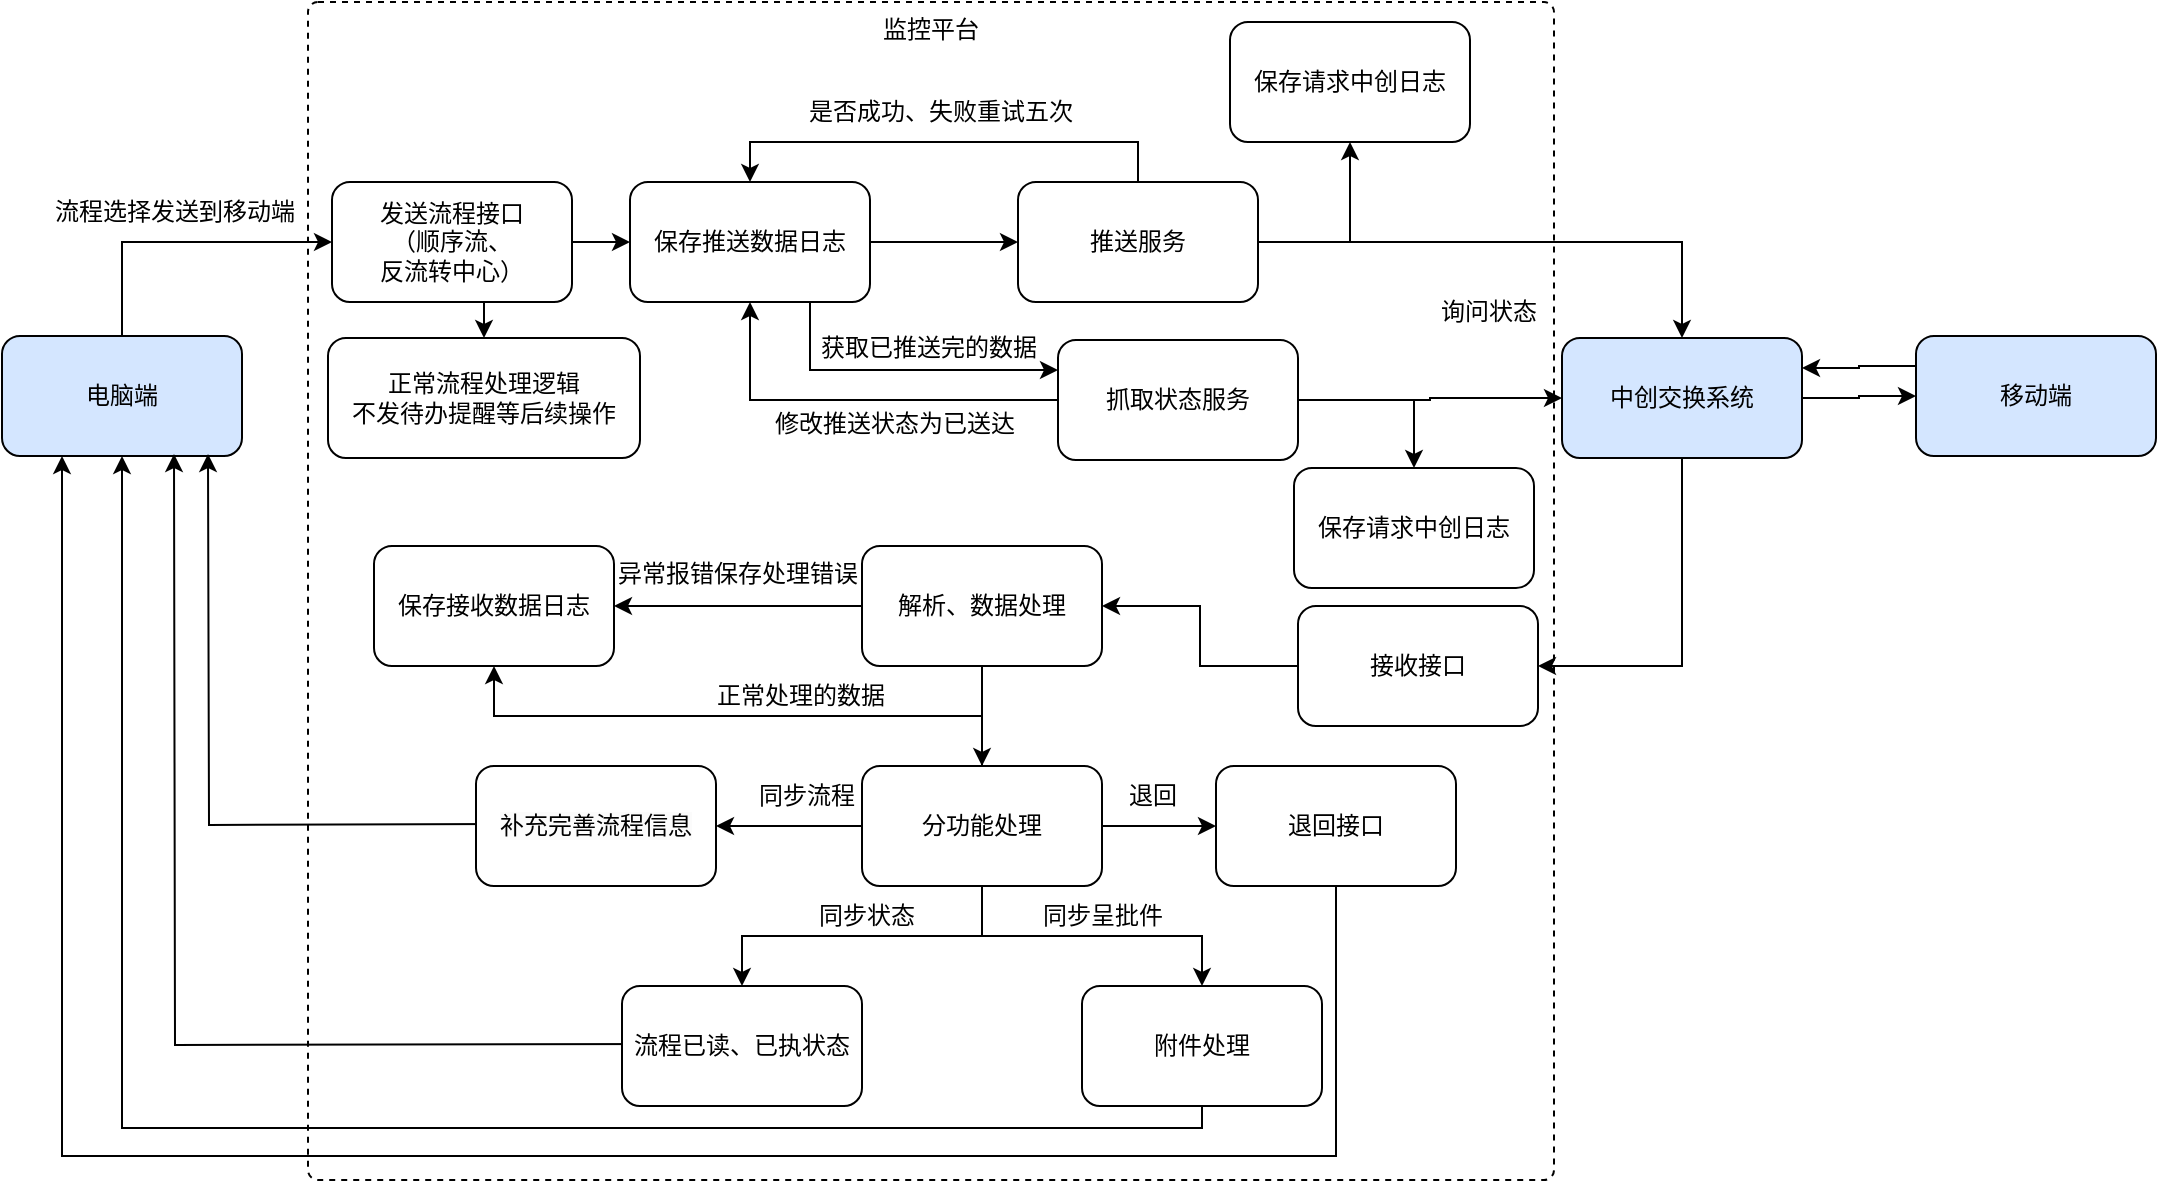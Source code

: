 <mxfile version="23.1.5" type="github">
  <diagram name="Page-1" id="197159a0-c6a4-9194-75a8-e4174976684c">
    <mxGraphModel dx="2298" dy="-221" grid="0" gridSize="10" guides="0" tooltips="1" connect="1" arrows="1" fold="1" page="1" pageScale="1.5" pageWidth="1169" pageHeight="826" background="none" math="0" shadow="0">
      <root>
        <mxCell id="0" style=";html=1;" />
        <mxCell id="1" style=";html=1;" parent="0" />
        <mxCell id="gbWEveyItr_fQbQ7YyOv-2" value="监控平台" style="html=1;align=center;verticalAlign=top;rounded=1;absoluteArcSize=1;arcSize=10;dashed=1;whiteSpace=wrap;" vertex="1" parent="1">
          <mxGeometry x="425" y="1440" width="623" height="589" as="geometry" />
        </mxCell>
        <mxCell id="gbWEveyItr_fQbQ7YyOv-3" style="edgeStyle=orthogonalEdgeStyle;rounded=0;orthogonalLoop=1;jettySize=auto;html=1;exitX=1;exitY=0.5;exitDx=0;exitDy=0;entryX=0;entryY=0.5;entryDx=0;entryDy=0;" edge="1" parent="1" source="gbWEveyItr_fQbQ7YyOv-5" target="gbWEveyItr_fQbQ7YyOv-10">
          <mxGeometry relative="1" as="geometry" />
        </mxCell>
        <mxCell id="gbWEveyItr_fQbQ7YyOv-4" style="edgeStyle=orthogonalEdgeStyle;rounded=0;orthogonalLoop=1;jettySize=auto;html=1;exitX=0.5;exitY=1;exitDx=0;exitDy=0;entryX=0.5;entryY=0;entryDx=0;entryDy=0;" edge="1" parent="1" source="gbWEveyItr_fQbQ7YyOv-5" target="gbWEveyItr_fQbQ7YyOv-58">
          <mxGeometry relative="1" as="geometry" />
        </mxCell>
        <mxCell id="gbWEveyItr_fQbQ7YyOv-5" value="发送流程接口&lt;br&gt;（顺序流、&lt;br&gt;反流转中心）" style="rounded=1;whiteSpace=wrap;html=1;" vertex="1" parent="1">
          <mxGeometry x="437" y="1530" width="120" height="60" as="geometry" />
        </mxCell>
        <mxCell id="gbWEveyItr_fQbQ7YyOv-6" style="edgeStyle=orthogonalEdgeStyle;rounded=0;orthogonalLoop=1;jettySize=auto;html=1;exitX=0.5;exitY=0;exitDx=0;exitDy=0;entryX=0;entryY=0.5;entryDx=0;entryDy=0;" edge="1" parent="1" source="gbWEveyItr_fQbQ7YyOv-7" target="gbWEveyItr_fQbQ7YyOv-5">
          <mxGeometry relative="1" as="geometry" />
        </mxCell>
        <mxCell id="gbWEveyItr_fQbQ7YyOv-7" value="电脑端" style="rounded=1;whiteSpace=wrap;html=1;fillColor=#D4E6FF;" vertex="1" parent="1">
          <mxGeometry x="272" y="1607" width="120" height="60" as="geometry" />
        </mxCell>
        <mxCell id="gbWEveyItr_fQbQ7YyOv-8" style="edgeStyle=orthogonalEdgeStyle;rounded=0;orthogonalLoop=1;jettySize=auto;html=1;exitX=1;exitY=0.5;exitDx=0;exitDy=0;entryX=0;entryY=0.5;entryDx=0;entryDy=0;" edge="1" parent="1" source="gbWEveyItr_fQbQ7YyOv-10" target="gbWEveyItr_fQbQ7YyOv-14">
          <mxGeometry relative="1" as="geometry" />
        </mxCell>
        <mxCell id="gbWEveyItr_fQbQ7YyOv-9" style="edgeStyle=orthogonalEdgeStyle;rounded=0;orthogonalLoop=1;jettySize=auto;html=1;exitX=0.75;exitY=1;exitDx=0;exitDy=0;entryX=0;entryY=0.25;entryDx=0;entryDy=0;" edge="1" parent="1" source="gbWEveyItr_fQbQ7YyOv-10" target="gbWEveyItr_fQbQ7YyOv-31">
          <mxGeometry relative="1" as="geometry" />
        </mxCell>
        <mxCell id="gbWEveyItr_fQbQ7YyOv-10" value="保存推送数据日志" style="rounded=1;whiteSpace=wrap;html=1;" vertex="1" parent="1">
          <mxGeometry x="586" y="1530" width="120" height="60" as="geometry" />
        </mxCell>
        <mxCell id="gbWEveyItr_fQbQ7YyOv-11" style="edgeStyle=orthogonalEdgeStyle;rounded=0;orthogonalLoop=1;jettySize=auto;html=1;exitX=1;exitY=0.5;exitDx=0;exitDy=0;entryX=0.5;entryY=1;entryDx=0;entryDy=0;" edge="1" parent="1" source="gbWEveyItr_fQbQ7YyOv-14" target="gbWEveyItr_fQbQ7YyOv-27">
          <mxGeometry relative="1" as="geometry" />
        </mxCell>
        <mxCell id="gbWEveyItr_fQbQ7YyOv-12" style="edgeStyle=orthogonalEdgeStyle;rounded=0;orthogonalLoop=1;jettySize=auto;html=1;exitX=0.5;exitY=0;exitDx=0;exitDy=0;entryX=0.5;entryY=0;entryDx=0;entryDy=0;" edge="1" parent="1" source="gbWEveyItr_fQbQ7YyOv-14" target="gbWEveyItr_fQbQ7YyOv-10">
          <mxGeometry relative="1" as="geometry" />
        </mxCell>
        <mxCell id="gbWEveyItr_fQbQ7YyOv-13" style="edgeStyle=orthogonalEdgeStyle;rounded=0;orthogonalLoop=1;jettySize=auto;html=1;exitX=1;exitY=0.5;exitDx=0;exitDy=0;entryX=0.5;entryY=0;entryDx=0;entryDy=0;" edge="1" parent="1" source="gbWEveyItr_fQbQ7YyOv-14" target="gbWEveyItr_fQbQ7YyOv-17">
          <mxGeometry relative="1" as="geometry" />
        </mxCell>
        <mxCell id="gbWEveyItr_fQbQ7YyOv-14" value="推送服务" style="rounded=1;whiteSpace=wrap;html=1;" vertex="1" parent="1">
          <mxGeometry x="780" y="1530" width="120" height="60" as="geometry" />
        </mxCell>
        <mxCell id="gbWEveyItr_fQbQ7YyOv-15" style="edgeStyle=orthogonalEdgeStyle;rounded=0;orthogonalLoop=1;jettySize=auto;html=1;exitX=1;exitY=0.5;exitDx=0;exitDy=0;entryX=0;entryY=0.5;entryDx=0;entryDy=0;" edge="1" parent="1" source="gbWEveyItr_fQbQ7YyOv-17" target="gbWEveyItr_fQbQ7YyOv-55">
          <mxGeometry relative="1" as="geometry" />
        </mxCell>
        <mxCell id="gbWEveyItr_fQbQ7YyOv-16" style="edgeStyle=orthogonalEdgeStyle;rounded=0;orthogonalLoop=1;jettySize=auto;html=1;exitX=0.5;exitY=1;exitDx=0;exitDy=0;entryX=1;entryY=0.5;entryDx=0;entryDy=0;" edge="1" parent="1" source="gbWEveyItr_fQbQ7YyOv-17" target="gbWEveyItr_fQbQ7YyOv-19">
          <mxGeometry relative="1" as="geometry" />
        </mxCell>
        <mxCell id="gbWEveyItr_fQbQ7YyOv-17" value="中创交换系统" style="rounded=1;whiteSpace=wrap;html=1;fillColor=#D4E6FF;" vertex="1" parent="1">
          <mxGeometry x="1052" y="1608" width="120" height="60" as="geometry" />
        </mxCell>
        <mxCell id="gbWEveyItr_fQbQ7YyOv-18" style="edgeStyle=orthogonalEdgeStyle;rounded=0;orthogonalLoop=1;jettySize=auto;html=1;exitX=0;exitY=0.5;exitDx=0;exitDy=0;entryX=1;entryY=0.5;entryDx=0;entryDy=0;" edge="1" parent="1" source="gbWEveyItr_fQbQ7YyOv-19" target="gbWEveyItr_fQbQ7YyOv-23">
          <mxGeometry relative="1" as="geometry" />
        </mxCell>
        <mxCell id="gbWEveyItr_fQbQ7YyOv-19" value="接收接口" style="rounded=1;whiteSpace=wrap;html=1;" vertex="1" parent="1">
          <mxGeometry x="920" y="1742" width="120" height="60" as="geometry" />
        </mxCell>
        <mxCell id="gbWEveyItr_fQbQ7YyOv-20" value="流程选择发送到移动端" style="text;html=1;align=center;verticalAlign=middle;resizable=0;points=[];autosize=1;strokeColor=none;fillColor=none;" vertex="1" parent="1">
          <mxGeometry x="288" y="1530" width="140" height="30" as="geometry" />
        </mxCell>
        <mxCell id="gbWEveyItr_fQbQ7YyOv-21" style="edgeStyle=orthogonalEdgeStyle;rounded=0;orthogonalLoop=1;jettySize=auto;html=1;exitX=0.5;exitY=1;exitDx=0;exitDy=0;" edge="1" parent="1" source="gbWEveyItr_fQbQ7YyOv-23" target="gbWEveyItr_fQbQ7YyOv-43">
          <mxGeometry relative="1" as="geometry" />
        </mxCell>
        <mxCell id="gbWEveyItr_fQbQ7YyOv-22" style="edgeStyle=orthogonalEdgeStyle;rounded=0;orthogonalLoop=1;jettySize=auto;html=1;exitX=0;exitY=0.5;exitDx=0;exitDy=0;entryX=1;entryY=0.5;entryDx=0;entryDy=0;" edge="1" parent="1" source="gbWEveyItr_fQbQ7YyOv-23" target="gbWEveyItr_fQbQ7YyOv-56">
          <mxGeometry relative="1" as="geometry" />
        </mxCell>
        <mxCell id="gbWEveyItr_fQbQ7YyOv-23" value="解析、数据处理" style="rounded=1;whiteSpace=wrap;html=1;" vertex="1" parent="1">
          <mxGeometry x="702" y="1712" width="120" height="60" as="geometry" />
        </mxCell>
        <mxCell id="gbWEveyItr_fQbQ7YyOv-24" value="&lt;div style=&quot;text-align: center;&quot;&gt;&lt;span style=&quot;background-color: initial;&quot;&gt;异常报错保存处理错误&lt;/span&gt;&lt;/div&gt;" style="text;whiteSpace=wrap;html=1;" vertex="1" parent="1">
          <mxGeometry x="578" y="1712" width="147" height="40" as="geometry" />
        </mxCell>
        <mxCell id="gbWEveyItr_fQbQ7YyOv-25" style="edgeStyle=orthogonalEdgeStyle;rounded=0;orthogonalLoop=1;jettySize=auto;html=1;exitX=0;exitY=0.5;exitDx=0;exitDy=0;entryX=0.75;entryY=1;entryDx=0;entryDy=0;" edge="1" parent="1">
          <mxGeometry relative="1" as="geometry">
            <mxPoint x="522.0" y="1851" as="sourcePoint" />
            <mxPoint x="375" y="1666" as="targetPoint" />
          </mxGeometry>
        </mxCell>
        <mxCell id="gbWEveyItr_fQbQ7YyOv-26" value="&lt;span style=&quot;color: rgb(0, 0, 0); font-family: Helvetica; font-size: 12px; font-style: normal; font-variant-ligatures: normal; font-variant-caps: normal; font-weight: 400; letter-spacing: normal; orphans: 2; text-align: center; text-indent: 0px; text-transform: none; widows: 2; word-spacing: 0px; -webkit-text-stroke-width: 0px; background-color: rgb(251, 251, 251); text-decoration-thickness: initial; text-decoration-style: initial; text-decoration-color: initial; float: none; display: inline !important;&quot;&gt;补充完善流程信息&lt;/span&gt;" style="rounded=1;whiteSpace=wrap;html=1;" vertex="1" parent="1">
          <mxGeometry x="509" y="1822" width="120" height="60" as="geometry" />
        </mxCell>
        <mxCell id="gbWEveyItr_fQbQ7YyOv-27" value="保存请求中创&lt;span style=&quot;background-color: initial;&quot;&gt;日志&lt;/span&gt;" style="rounded=1;whiteSpace=wrap;html=1;" vertex="1" parent="1">
          <mxGeometry x="886" y="1450" width="120" height="60" as="geometry" />
        </mxCell>
        <mxCell id="gbWEveyItr_fQbQ7YyOv-28" style="edgeStyle=orthogonalEdgeStyle;rounded=0;orthogonalLoop=1;jettySize=auto;html=1;exitX=0;exitY=0.5;exitDx=0;exitDy=0;entryX=0.5;entryY=1;entryDx=0;entryDy=0;" edge="1" parent="1" source="gbWEveyItr_fQbQ7YyOv-31" target="gbWEveyItr_fQbQ7YyOv-10">
          <mxGeometry relative="1" as="geometry" />
        </mxCell>
        <mxCell id="gbWEveyItr_fQbQ7YyOv-29" style="edgeStyle=orthogonalEdgeStyle;rounded=0;orthogonalLoop=1;jettySize=auto;html=1;exitX=1;exitY=0.5;exitDx=0;exitDy=0;entryX=0.5;entryY=0;entryDx=0;entryDy=0;" edge="1" parent="1" source="gbWEveyItr_fQbQ7YyOv-31" target="gbWEveyItr_fQbQ7YyOv-36">
          <mxGeometry relative="1" as="geometry">
            <Array as="points">
              <mxPoint x="920" y="1656" />
              <mxPoint x="906" y="1656" />
              <mxPoint x="906" y="1639" />
              <mxPoint x="978" y="1639" />
            </Array>
          </mxGeometry>
        </mxCell>
        <mxCell id="gbWEveyItr_fQbQ7YyOv-30" style="edgeStyle=orthogonalEdgeStyle;rounded=0;orthogonalLoop=1;jettySize=auto;html=1;exitX=1;exitY=0.5;exitDx=0;exitDy=0;" edge="1" parent="1" source="gbWEveyItr_fQbQ7YyOv-31" target="gbWEveyItr_fQbQ7YyOv-17">
          <mxGeometry relative="1" as="geometry" />
        </mxCell>
        <mxCell id="gbWEveyItr_fQbQ7YyOv-31" value="抓取状态服务" style="rounded=1;whiteSpace=wrap;html=1;" vertex="1" parent="1">
          <mxGeometry x="800" y="1609" width="120" height="60" as="geometry" />
        </mxCell>
        <mxCell id="gbWEveyItr_fQbQ7YyOv-32" value="询问状态" style="text;html=1;align=center;verticalAlign=middle;resizable=0;points=[];autosize=1;strokeColor=none;fillColor=none;" vertex="1" parent="1">
          <mxGeometry x="980" y="1580" width="70" height="30" as="geometry" />
        </mxCell>
        <mxCell id="gbWEveyItr_fQbQ7YyOv-33" value="获取已推送完的数据" style="text;html=1;align=center;verticalAlign=middle;resizable=0;points=[];autosize=1;strokeColor=none;fillColor=none;" vertex="1" parent="1">
          <mxGeometry x="670" y="1598" width="130" height="30" as="geometry" />
        </mxCell>
        <mxCell id="gbWEveyItr_fQbQ7YyOv-34" value="修改推送状态为已送达" style="text;html=1;align=center;verticalAlign=middle;resizable=0;points=[];autosize=1;strokeColor=none;fillColor=none;" vertex="1" parent="1">
          <mxGeometry x="648" y="1636" width="140" height="30" as="geometry" />
        </mxCell>
        <mxCell id="gbWEveyItr_fQbQ7YyOv-35" value="是否成功、失败重试五次" style="text;html=1;align=center;verticalAlign=middle;resizable=0;points=[];autosize=1;strokeColor=none;fillColor=none;" vertex="1" parent="1">
          <mxGeometry x="661" y="1480" width="160" height="30" as="geometry" />
        </mxCell>
        <mxCell id="gbWEveyItr_fQbQ7YyOv-36" value="保存请求中创日志" style="rounded=1;whiteSpace=wrap;html=1;" vertex="1" parent="1">
          <mxGeometry x="918" y="1673" width="120" height="60" as="geometry" />
        </mxCell>
        <mxCell id="gbWEveyItr_fQbQ7YyOv-37" value="正常处理的数据" style="text;html=1;align=center;verticalAlign=middle;resizable=0;points=[];autosize=1;strokeColor=none;fillColor=none;" vertex="1" parent="1">
          <mxGeometry x="616" y="1772" width="110" height="30" as="geometry" />
        </mxCell>
        <mxCell id="gbWEveyItr_fQbQ7YyOv-38" style="edgeStyle=orthogonalEdgeStyle;rounded=0;orthogonalLoop=1;jettySize=auto;html=1;exitX=0;exitY=0.5;exitDx=0;exitDy=0;entryX=1;entryY=0.5;entryDx=0;entryDy=0;" edge="1" parent="1" source="gbWEveyItr_fQbQ7YyOv-43" target="gbWEveyItr_fQbQ7YyOv-26">
          <mxGeometry relative="1" as="geometry" />
        </mxCell>
        <mxCell id="gbWEveyItr_fQbQ7YyOv-39" style="edgeStyle=orthogonalEdgeStyle;rounded=0;orthogonalLoop=1;jettySize=auto;html=1;exitX=1;exitY=0.5;exitDx=0;exitDy=0;" edge="1" parent="1" source="gbWEveyItr_fQbQ7YyOv-43" target="gbWEveyItr_fQbQ7YyOv-46">
          <mxGeometry relative="1" as="geometry" />
        </mxCell>
        <mxCell id="gbWEveyItr_fQbQ7YyOv-40" style="edgeStyle=orthogonalEdgeStyle;rounded=0;orthogonalLoop=1;jettySize=auto;html=1;exitX=0.5;exitY=1;exitDx=0;exitDy=0;entryX=0.5;entryY=0;entryDx=0;entryDy=0;" edge="1" parent="1" source="gbWEveyItr_fQbQ7YyOv-43" target="gbWEveyItr_fQbQ7YyOv-49">
          <mxGeometry relative="1" as="geometry" />
        </mxCell>
        <mxCell id="gbWEveyItr_fQbQ7YyOv-41" style="edgeStyle=orthogonalEdgeStyle;rounded=0;orthogonalLoop=1;jettySize=auto;html=1;exitX=0.5;exitY=1;exitDx=0;exitDy=0;entryX=0.5;entryY=0;entryDx=0;entryDy=0;" edge="1" parent="1" source="gbWEveyItr_fQbQ7YyOv-43" target="gbWEveyItr_fQbQ7YyOv-52">
          <mxGeometry relative="1" as="geometry" />
        </mxCell>
        <mxCell id="gbWEveyItr_fQbQ7YyOv-42" style="edgeStyle=orthogonalEdgeStyle;rounded=0;orthogonalLoop=1;jettySize=auto;html=1;exitX=0.5;exitY=0;exitDx=0;exitDy=0;entryX=0.5;entryY=1;entryDx=0;entryDy=0;" edge="1" parent="1" source="gbWEveyItr_fQbQ7YyOv-43" target="gbWEveyItr_fQbQ7YyOv-56">
          <mxGeometry relative="1" as="geometry" />
        </mxCell>
        <mxCell id="gbWEveyItr_fQbQ7YyOv-43" value="分功能处理" style="rounded=1;whiteSpace=wrap;html=1;" vertex="1" parent="1">
          <mxGeometry x="702" y="1822" width="120" height="60" as="geometry" />
        </mxCell>
        <mxCell id="gbWEveyItr_fQbQ7YyOv-44" value="同步流程" style="text;html=1;align=center;verticalAlign=middle;resizable=0;points=[];autosize=1;strokeColor=none;fillColor=none;" vertex="1" parent="1">
          <mxGeometry x="639" y="1822" width="70" height="30" as="geometry" />
        </mxCell>
        <mxCell id="gbWEveyItr_fQbQ7YyOv-45" style="edgeStyle=orthogonalEdgeStyle;rounded=0;orthogonalLoop=1;jettySize=auto;html=1;exitX=0.5;exitY=1;exitDx=0;exitDy=0;entryX=0.25;entryY=1;entryDx=0;entryDy=0;" edge="1" parent="1" source="gbWEveyItr_fQbQ7YyOv-46" target="gbWEveyItr_fQbQ7YyOv-7">
          <mxGeometry relative="1" as="geometry">
            <Array as="points">
              <mxPoint x="939" y="2017" />
              <mxPoint x="302" y="2017" />
            </Array>
          </mxGeometry>
        </mxCell>
        <mxCell id="gbWEveyItr_fQbQ7YyOv-46" value="退回接口" style="rounded=1;whiteSpace=wrap;html=1;" vertex="1" parent="1">
          <mxGeometry x="879" y="1822" width="120" height="60" as="geometry" />
        </mxCell>
        <mxCell id="gbWEveyItr_fQbQ7YyOv-47" value="退回" style="text;html=1;align=center;verticalAlign=middle;resizable=0;points=[];autosize=1;strokeColor=none;fillColor=none;" vertex="1" parent="1">
          <mxGeometry x="822" y="1822" width="50" height="30" as="geometry" />
        </mxCell>
        <mxCell id="gbWEveyItr_fQbQ7YyOv-48" style="edgeStyle=orthogonalEdgeStyle;rounded=0;orthogonalLoop=1;jettySize=auto;html=1;exitX=0.5;exitY=1;exitDx=0;exitDy=0;entryX=0.5;entryY=1;entryDx=0;entryDy=0;" edge="1" parent="1" source="gbWEveyItr_fQbQ7YyOv-49" target="gbWEveyItr_fQbQ7YyOv-7">
          <mxGeometry relative="1" as="geometry">
            <Array as="points">
              <mxPoint x="872" y="2003" />
              <mxPoint x="332" y="2003" />
            </Array>
          </mxGeometry>
        </mxCell>
        <mxCell id="gbWEveyItr_fQbQ7YyOv-49" value="附件处理" style="rounded=1;whiteSpace=wrap;html=1;" vertex="1" parent="1">
          <mxGeometry x="812" y="1932" width="120" height="60" as="geometry" />
        </mxCell>
        <mxCell id="gbWEveyItr_fQbQ7YyOv-50" value="同步呈批件" style="text;html=1;align=center;verticalAlign=middle;resizable=0;points=[];autosize=1;strokeColor=none;fillColor=none;" vertex="1" parent="1">
          <mxGeometry x="782" y="1882" width="80" height="30" as="geometry" />
        </mxCell>
        <mxCell id="gbWEveyItr_fQbQ7YyOv-51" style="edgeStyle=orthogonalEdgeStyle;rounded=0;orthogonalLoop=1;jettySize=auto;html=1;exitX=0;exitY=0.5;exitDx=0;exitDy=0;entryX=0.5;entryY=1;entryDx=0;entryDy=0;" edge="1" parent="1">
          <mxGeometry relative="1" as="geometry">
            <mxPoint x="608" y="1961" as="sourcePoint" />
            <mxPoint x="358" y="1666" as="targetPoint" />
          </mxGeometry>
        </mxCell>
        <mxCell id="gbWEveyItr_fQbQ7YyOv-52" value="流程已读、已执状态" style="rounded=1;whiteSpace=wrap;html=1;" vertex="1" parent="1">
          <mxGeometry x="582" y="1932" width="120" height="60" as="geometry" />
        </mxCell>
        <mxCell id="gbWEveyItr_fQbQ7YyOv-53" value="同步状态" style="text;html=1;align=center;verticalAlign=middle;resizable=0;points=[];autosize=1;strokeColor=none;fillColor=none;" vertex="1" parent="1">
          <mxGeometry x="669" y="1882" width="70" height="30" as="geometry" />
        </mxCell>
        <mxCell id="gbWEveyItr_fQbQ7YyOv-54" style="edgeStyle=orthogonalEdgeStyle;rounded=0;orthogonalLoop=1;jettySize=auto;html=1;exitX=0;exitY=0.25;exitDx=0;exitDy=0;entryX=1;entryY=0.25;entryDx=0;entryDy=0;" edge="1" parent="1" source="gbWEveyItr_fQbQ7YyOv-55" target="gbWEveyItr_fQbQ7YyOv-17">
          <mxGeometry relative="1" as="geometry" />
        </mxCell>
        <mxCell id="gbWEveyItr_fQbQ7YyOv-55" value="移动端" style="rounded=1;whiteSpace=wrap;html=1;fillColor=#D4E6FF;" vertex="1" parent="1">
          <mxGeometry x="1229" y="1607" width="120" height="60" as="geometry" />
        </mxCell>
        <mxCell id="gbWEveyItr_fQbQ7YyOv-56" value="保存接收数据日志" style="rounded=1;whiteSpace=wrap;html=1;" vertex="1" parent="1">
          <mxGeometry x="458" y="1712" width="120" height="60" as="geometry" />
        </mxCell>
        <mxCell id="gbWEveyItr_fQbQ7YyOv-57" style="edgeStyle=orthogonalEdgeStyle;rounded=0;orthogonalLoop=1;jettySize=auto;html=1;exitX=0.5;exitY=1;exitDx=0;exitDy=0;" edge="1" parent="1">
          <mxGeometry relative="1" as="geometry">
            <mxPoint x="497" y="1690.0" as="sourcePoint" />
            <mxPoint x="497" y="1690.0" as="targetPoint" />
          </mxGeometry>
        </mxCell>
        <mxCell id="gbWEveyItr_fQbQ7YyOv-58" value="正常流程处理逻辑&lt;br&gt;不发待办提醒等后续操作" style="rounded=1;whiteSpace=wrap;html=1;" vertex="1" parent="1">
          <mxGeometry x="435" y="1608" width="156" height="60" as="geometry" />
        </mxCell>
      </root>
    </mxGraphModel>
  </diagram>
</mxfile>

